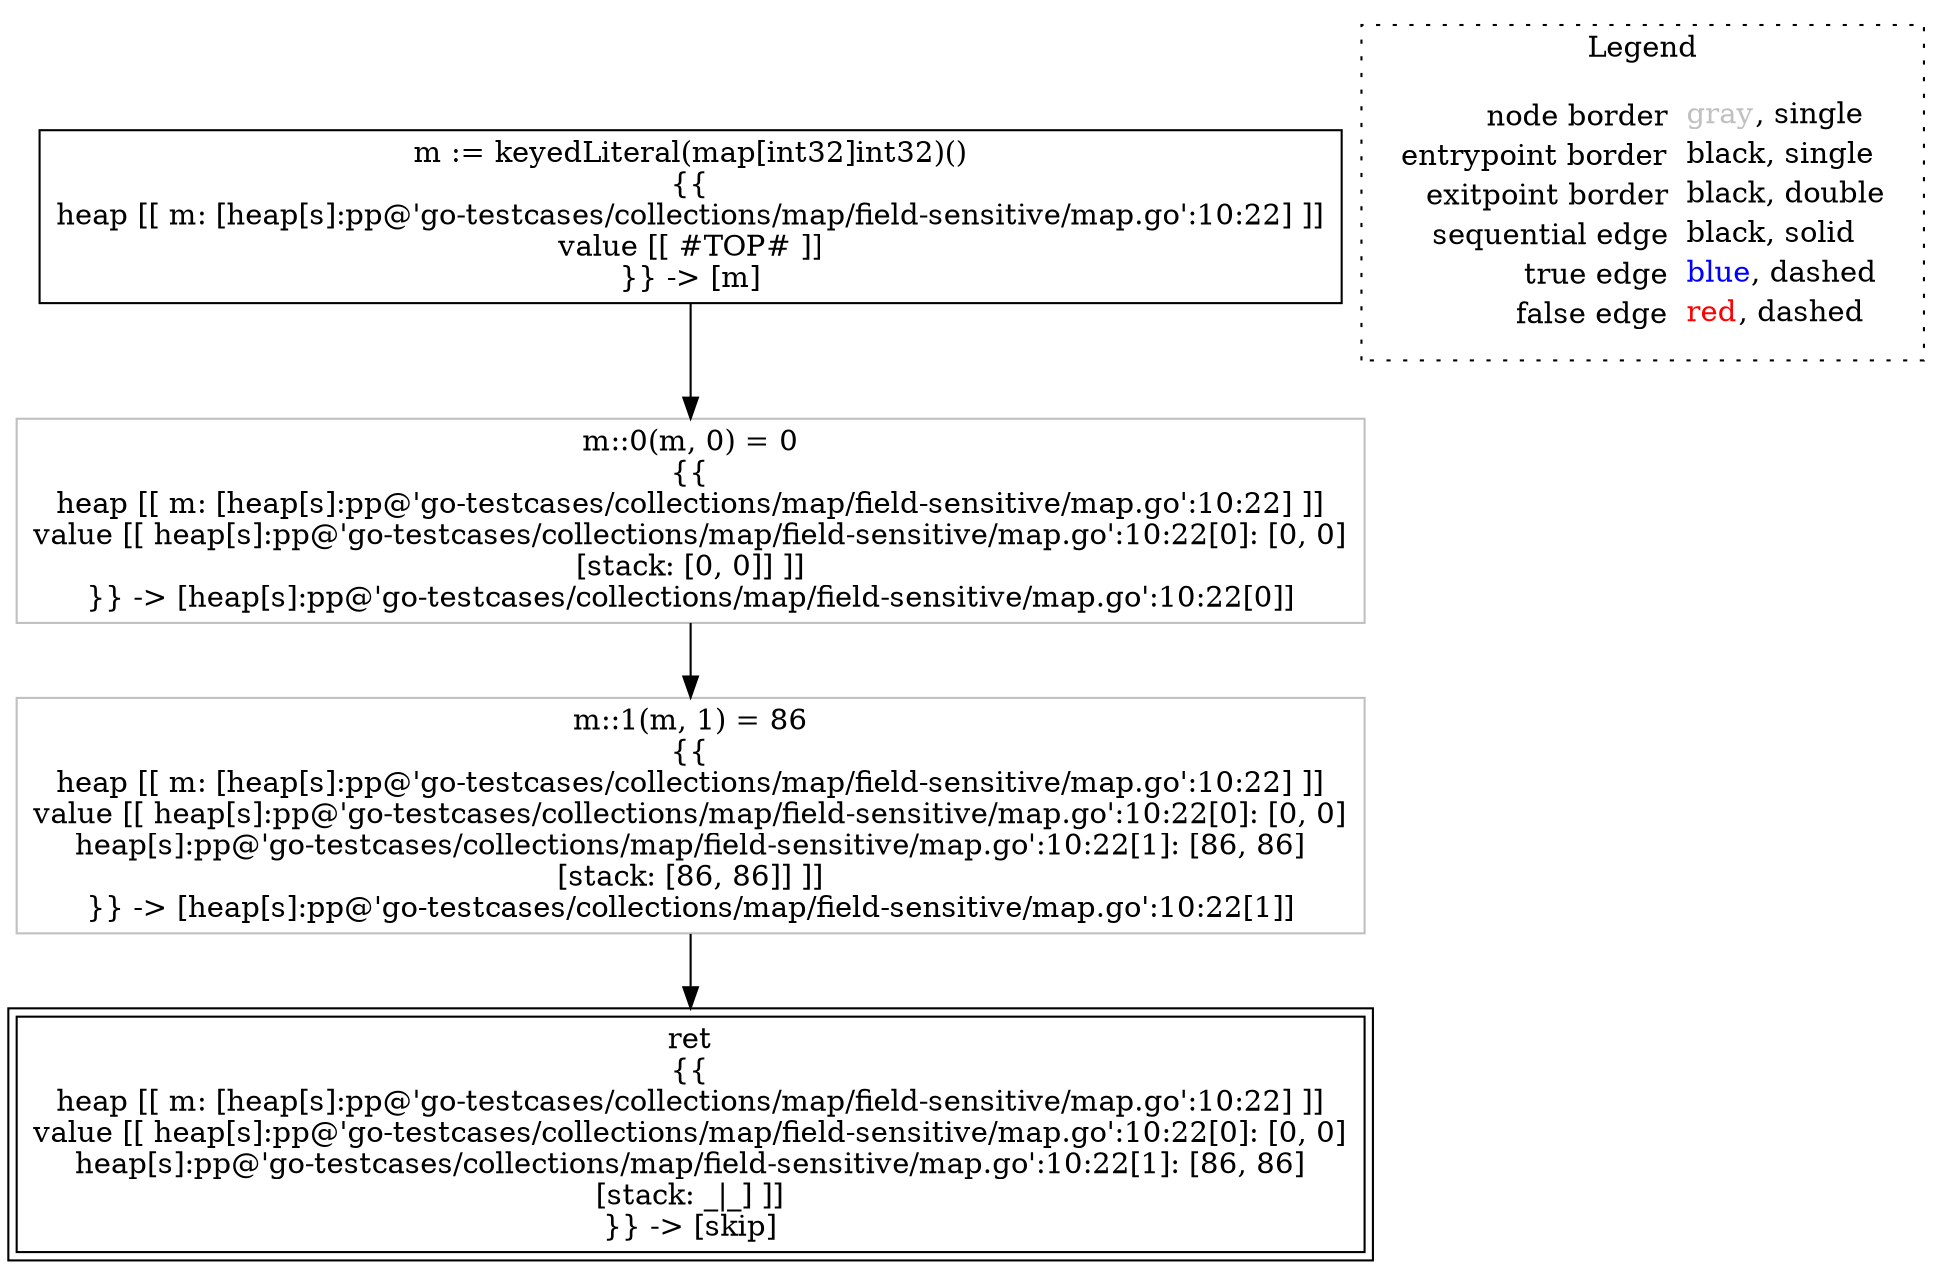 digraph {
	"node0" [shape="rect",color="black",label=<m := keyedLiteral(map[int32]int32)()<BR/>{{<BR/>heap [[ m: [heap[s]:pp@'go-testcases/collections/map/field-sensitive/map.go':10:22] ]]<BR/>value [[ #TOP# ]]<BR/>}} -&gt; [m]>];
	"node1" [shape="rect",color="gray",label=<m::1(m, 1) = 86<BR/>{{<BR/>heap [[ m: [heap[s]:pp@'go-testcases/collections/map/field-sensitive/map.go':10:22] ]]<BR/>value [[ heap[s]:pp@'go-testcases/collections/map/field-sensitive/map.go':10:22[0]: [0, 0]<BR/>heap[s]:pp@'go-testcases/collections/map/field-sensitive/map.go':10:22[1]: [86, 86]<BR/>[stack: [86, 86]] ]]<BR/>}} -&gt; [heap[s]:pp@'go-testcases/collections/map/field-sensitive/map.go':10:22[1]]>];
	"node2" [shape="rect",color="gray",label=<m::0(m, 0) = 0<BR/>{{<BR/>heap [[ m: [heap[s]:pp@'go-testcases/collections/map/field-sensitive/map.go':10:22] ]]<BR/>value [[ heap[s]:pp@'go-testcases/collections/map/field-sensitive/map.go':10:22[0]: [0, 0]<BR/>[stack: [0, 0]] ]]<BR/>}} -&gt; [heap[s]:pp@'go-testcases/collections/map/field-sensitive/map.go':10:22[0]]>];
	"node3" [shape="rect",color="black",peripheries="2",label=<ret<BR/>{{<BR/>heap [[ m: [heap[s]:pp@'go-testcases/collections/map/field-sensitive/map.go':10:22] ]]<BR/>value [[ heap[s]:pp@'go-testcases/collections/map/field-sensitive/map.go':10:22[0]: [0, 0]<BR/>heap[s]:pp@'go-testcases/collections/map/field-sensitive/map.go':10:22[1]: [86, 86]<BR/>[stack: _|_] ]]<BR/>}} -&gt; [skip]>];
	"node0" -> "node2" [color="black"];
	"node1" -> "node3" [color="black"];
	"node2" -> "node1" [color="black"];
subgraph cluster_legend {
	label="Legend";
	style=dotted;
	node [shape=plaintext];
	"legend" [label=<<table border="0" cellpadding="2" cellspacing="0" cellborder="0"><tr><td align="right">node border&nbsp;</td><td align="left"><font color="gray">gray</font>, single</td></tr><tr><td align="right">entrypoint border&nbsp;</td><td align="left"><font color="black">black</font>, single</td></tr><tr><td align="right">exitpoint border&nbsp;</td><td align="left"><font color="black">black</font>, double</td></tr><tr><td align="right">sequential edge&nbsp;</td><td align="left"><font color="black">black</font>, solid</td></tr><tr><td align="right">true edge&nbsp;</td><td align="left"><font color="blue">blue</font>, dashed</td></tr><tr><td align="right">false edge&nbsp;</td><td align="left"><font color="red">red</font>, dashed</td></tr></table>>];
}

}
